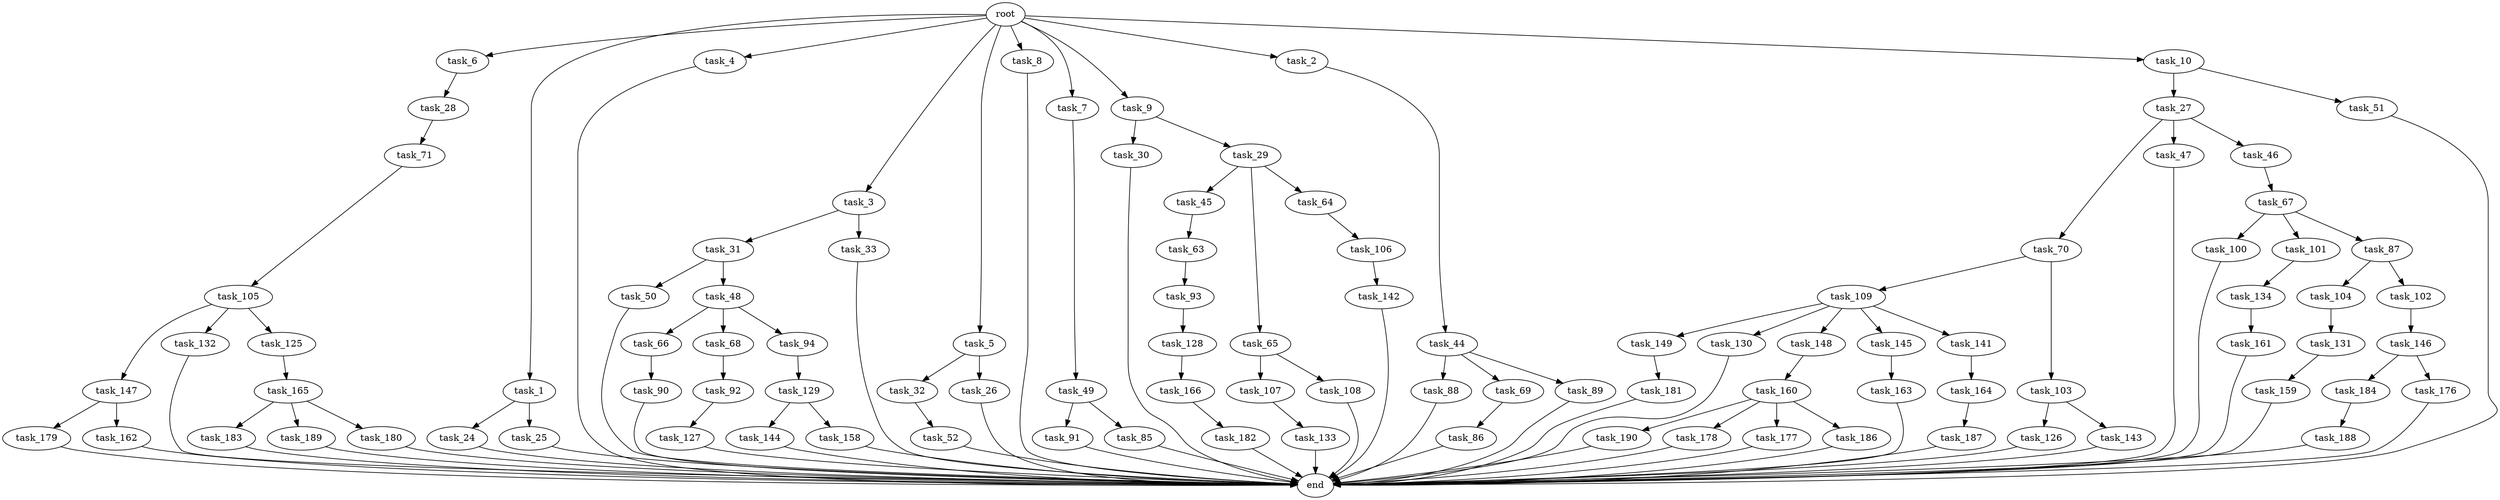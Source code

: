digraph G {
  task_134 [size="309237645.312000"];
  task_6 [size="1.024000"];
  task_91 [size="695784701.952000"];
  task_45 [size="34359738.368000"];
  task_187 [size="34359738.368000"];
  task_44 [size="309237645.312000"];
  task_66 [size="137438953.472000"];
  task_1 [size="1.024000"];
  task_159 [size="549755813.888000"];
  task_68 [size="137438953.472000"];
  task_190 [size="858993459.200000"];
  task_149 [size="549755813.888000"];
  task_130 [size="549755813.888000"];
  root [size="0.000000"];
  task_63 [size="214748364.800000"];
  task_179 [size="858993459.200000"];
  task_144 [size="858993459.200000"];
  task_148 [size="549755813.888000"];
  task_4 [size="1.024000"];
  task_3 [size="1.024000"];
  task_5 [size="1.024000"];
  task_147 [size="309237645.312000"];
  task_131 [size="420906795.008000"];
  task_93 [size="137438953.472000"];
  task_85 [size="695784701.952000"];
  task_183 [size="420906795.008000"];
  task_178 [size="858993459.200000"];
  task_182 [size="420906795.008000"];
  task_8 [size="1.024000"];
  task_184 [size="77309411.328000"];
  task_27 [size="34359738.368000"];
  task_109 [size="420906795.008000"];
  task_177 [size="858993459.200000"];
  task_133 [size="420906795.008000"];
  task_86 [size="77309411.328000"];
  task_166 [size="34359738.368000"];
  task_107 [size="309237645.312000"];
  task_24 [size="309237645.312000"];
  task_49 [size="858993459.200000"];
  task_145 [size="549755813.888000"];
  task_128 [size="420906795.008000"];
  task_32 [size="77309411.328000"];
  task_92 [size="549755813.888000"];
  task_88 [size="214748364.800000"];
  task_100 [size="420906795.008000"];
  task_7 [size="1.024000"];
  task_189 [size="420906795.008000"];
  task_188 [size="549755813.888000"];
  task_25 [size="309237645.312000"];
  task_126 [size="420906795.008000"];
  task_51 [size="34359738.368000"];
  task_31 [size="214748364.800000"];
  task_186 [size="858993459.200000"];
  task_94 [size="137438953.472000"];
  task_28 [size="549755813.888000"];
  task_142 [size="420906795.008000"];
  task_9 [size="1.024000"];
  task_180 [size="420906795.008000"];
  task_101 [size="420906795.008000"];
  task_141 [size="549755813.888000"];
  task_162 [size="858993459.200000"];
  task_26 [size="77309411.328000"];
  task_143 [size="420906795.008000"];
  task_2 [size="1.024000"];
  task_106 [size="137438953.472000"];
  task_105 [size="34359738.368000"];
  task_129 [size="858993459.200000"];
  task_52 [size="77309411.328000"];
  task_87 [size="420906795.008000"];
  task_50 [size="34359738.368000"];
  task_176 [size="77309411.328000"];
  task_104 [size="214748364.800000"];
  task_158 [size="858993459.200000"];
  task_160 [size="858993459.200000"];
  task_103 [size="420906795.008000"];
  task_127 [size="214748364.800000"];
  task_70 [size="34359738.368000"];
  task_165 [size="77309411.328000"];
  task_30 [size="309237645.312000"];
  task_67 [size="420906795.008000"];
  task_48 [size="34359738.368000"];
  task_10 [size="1.024000"];
  task_65 [size="34359738.368000"];
  task_164 [size="77309411.328000"];
  task_64 [size="34359738.368000"];
  task_163 [size="420906795.008000"];
  task_29 [size="309237645.312000"];
  task_102 [size="214748364.800000"];
  task_181 [size="549755813.888000"];
  task_161 [size="695784701.952000"];
  task_33 [size="214748364.800000"];
  task_47 [size="34359738.368000"];
  task_69 [size="214748364.800000"];
  task_108 [size="309237645.312000"];
  end [size="0.000000"];
  task_71 [size="858993459.200000"];
  task_89 [size="214748364.800000"];
  task_46 [size="34359738.368000"];
  task_146 [size="137438953.472000"];
  task_132 [size="309237645.312000"];
  task_125 [size="309237645.312000"];
  task_90 [size="858993459.200000"];

  task_134 -> task_161 [size="679477248.000000"];
  task_6 -> task_28 [size="536870912.000000"];
  task_91 -> end [size="1.000000"];
  task_45 -> task_63 [size="209715200.000000"];
  task_187 -> end [size="1.000000"];
  task_44 -> task_88 [size="209715200.000000"];
  task_44 -> task_89 [size="209715200.000000"];
  task_44 -> task_69 [size="209715200.000000"];
  task_66 -> task_90 [size="838860800.000000"];
  task_1 -> task_24 [size="301989888.000000"];
  task_1 -> task_25 [size="301989888.000000"];
  task_159 -> end [size="1.000000"];
  task_68 -> task_92 [size="536870912.000000"];
  task_190 -> end [size="1.000000"];
  task_149 -> task_181 [size="536870912.000000"];
  task_130 -> end [size="1.000000"];
  root -> task_2 [size="1.000000"];
  root -> task_6 [size="1.000000"];
  root -> task_7 [size="1.000000"];
  root -> task_4 [size="1.000000"];
  root -> task_3 [size="1.000000"];
  root -> task_5 [size="1.000000"];
  root -> task_1 [size="1.000000"];
  root -> task_8 [size="1.000000"];
  root -> task_9 [size="1.000000"];
  root -> task_10 [size="1.000000"];
  task_63 -> task_93 [size="134217728.000000"];
  task_179 -> end [size="1.000000"];
  task_144 -> end [size="1.000000"];
  task_148 -> task_160 [size="838860800.000000"];
  task_4 -> end [size="1.000000"];
  task_3 -> task_31 [size="209715200.000000"];
  task_3 -> task_33 [size="209715200.000000"];
  task_5 -> task_26 [size="75497472.000000"];
  task_5 -> task_32 [size="75497472.000000"];
  task_147 -> task_162 [size="838860800.000000"];
  task_147 -> task_179 [size="838860800.000000"];
  task_131 -> task_159 [size="536870912.000000"];
  task_93 -> task_128 [size="411041792.000000"];
  task_85 -> end [size="1.000000"];
  task_183 -> end [size="1.000000"];
  task_178 -> end [size="1.000000"];
  task_182 -> end [size="1.000000"];
  task_8 -> end [size="1.000000"];
  task_184 -> task_188 [size="536870912.000000"];
  task_27 -> task_47 [size="33554432.000000"];
  task_27 -> task_46 [size="33554432.000000"];
  task_27 -> task_70 [size="33554432.000000"];
  task_109 -> task_149 [size="536870912.000000"];
  task_109 -> task_148 [size="536870912.000000"];
  task_109 -> task_130 [size="536870912.000000"];
  task_109 -> task_141 [size="536870912.000000"];
  task_109 -> task_145 [size="536870912.000000"];
  task_177 -> end [size="1.000000"];
  task_133 -> end [size="1.000000"];
  task_86 -> end [size="1.000000"];
  task_166 -> task_182 [size="411041792.000000"];
  task_107 -> task_133 [size="411041792.000000"];
  task_24 -> end [size="1.000000"];
  task_49 -> task_85 [size="679477248.000000"];
  task_49 -> task_91 [size="679477248.000000"];
  task_145 -> task_163 [size="411041792.000000"];
  task_128 -> task_166 [size="33554432.000000"];
  task_32 -> task_52 [size="75497472.000000"];
  task_92 -> task_127 [size="209715200.000000"];
  task_88 -> end [size="1.000000"];
  task_100 -> end [size="1.000000"];
  task_7 -> task_49 [size="838860800.000000"];
  task_189 -> end [size="1.000000"];
  task_188 -> end [size="1.000000"];
  task_25 -> end [size="1.000000"];
  task_126 -> end [size="1.000000"];
  task_51 -> end [size="1.000000"];
  task_31 -> task_48 [size="33554432.000000"];
  task_31 -> task_50 [size="33554432.000000"];
  task_186 -> end [size="1.000000"];
  task_94 -> task_129 [size="838860800.000000"];
  task_28 -> task_71 [size="838860800.000000"];
  task_142 -> end [size="1.000000"];
  task_9 -> task_29 [size="301989888.000000"];
  task_9 -> task_30 [size="301989888.000000"];
  task_180 -> end [size="1.000000"];
  task_101 -> task_134 [size="301989888.000000"];
  task_141 -> task_164 [size="75497472.000000"];
  task_162 -> end [size="1.000000"];
  task_26 -> end [size="1.000000"];
  task_143 -> end [size="1.000000"];
  task_2 -> task_44 [size="301989888.000000"];
  task_106 -> task_142 [size="411041792.000000"];
  task_105 -> task_125 [size="301989888.000000"];
  task_105 -> task_147 [size="301989888.000000"];
  task_105 -> task_132 [size="301989888.000000"];
  task_129 -> task_144 [size="838860800.000000"];
  task_129 -> task_158 [size="838860800.000000"];
  task_52 -> end [size="1.000000"];
  task_87 -> task_102 [size="209715200.000000"];
  task_87 -> task_104 [size="209715200.000000"];
  task_50 -> end [size="1.000000"];
  task_176 -> end [size="1.000000"];
  task_104 -> task_131 [size="411041792.000000"];
  task_158 -> end [size="1.000000"];
  task_160 -> task_190 [size="838860800.000000"];
  task_160 -> task_186 [size="838860800.000000"];
  task_160 -> task_178 [size="838860800.000000"];
  task_160 -> task_177 [size="838860800.000000"];
  task_103 -> task_143 [size="411041792.000000"];
  task_103 -> task_126 [size="411041792.000000"];
  task_127 -> end [size="1.000000"];
  task_70 -> task_109 [size="411041792.000000"];
  task_70 -> task_103 [size="411041792.000000"];
  task_165 -> task_180 [size="411041792.000000"];
  task_165 -> task_183 [size="411041792.000000"];
  task_165 -> task_189 [size="411041792.000000"];
  task_30 -> end [size="1.000000"];
  task_67 -> task_87 [size="411041792.000000"];
  task_67 -> task_100 [size="411041792.000000"];
  task_67 -> task_101 [size="411041792.000000"];
  task_48 -> task_66 [size="134217728.000000"];
  task_48 -> task_94 [size="134217728.000000"];
  task_48 -> task_68 [size="134217728.000000"];
  task_10 -> task_27 [size="33554432.000000"];
  task_10 -> task_51 [size="33554432.000000"];
  task_65 -> task_108 [size="301989888.000000"];
  task_65 -> task_107 [size="301989888.000000"];
  task_164 -> task_187 [size="33554432.000000"];
  task_64 -> task_106 [size="134217728.000000"];
  task_163 -> end [size="1.000000"];
  task_29 -> task_65 [size="33554432.000000"];
  task_29 -> task_64 [size="33554432.000000"];
  task_29 -> task_45 [size="33554432.000000"];
  task_102 -> task_146 [size="134217728.000000"];
  task_181 -> end [size="1.000000"];
  task_161 -> end [size="1.000000"];
  task_33 -> end [size="1.000000"];
  task_47 -> end [size="1.000000"];
  task_69 -> task_86 [size="75497472.000000"];
  task_108 -> end [size="1.000000"];
  task_71 -> task_105 [size="33554432.000000"];
  task_89 -> end [size="1.000000"];
  task_46 -> task_67 [size="411041792.000000"];
  task_146 -> task_184 [size="75497472.000000"];
  task_146 -> task_176 [size="75497472.000000"];
  task_132 -> end [size="1.000000"];
  task_125 -> task_165 [size="75497472.000000"];
  task_90 -> end [size="1.000000"];
}
